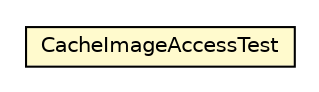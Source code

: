 #!/usr/local/bin/dot
#
# Class diagram 
# Generated by UMLGraph version R5_6_6-8-g8d7759 (http://www.umlgraph.org/)
#

digraph G {
	edge [fontname="Helvetica",fontsize=10,labelfontname="Helvetica",labelfontsize=10];
	node [fontname="Helvetica",fontsize=10,shape=plaintext];
	nodesep=0.25;
	ranksep=0.5;
	// org.dddlib.image.cache.CacheImageAccessTest
	c15781 [label=<<table title="org.dddlib.image.cache.CacheImageAccessTest" border="0" cellborder="1" cellspacing="0" cellpadding="2" port="p" bgcolor="lemonChiffon" href="./CacheImageAccessTest.html">
		<tr><td><table border="0" cellspacing="0" cellpadding="1">
<tr><td align="center" balign="center"> CacheImageAccessTest </td></tr>
		</table></td></tr>
		</table>>, URL="./CacheImageAccessTest.html", fontname="Helvetica", fontcolor="black", fontsize=10.0];
}

